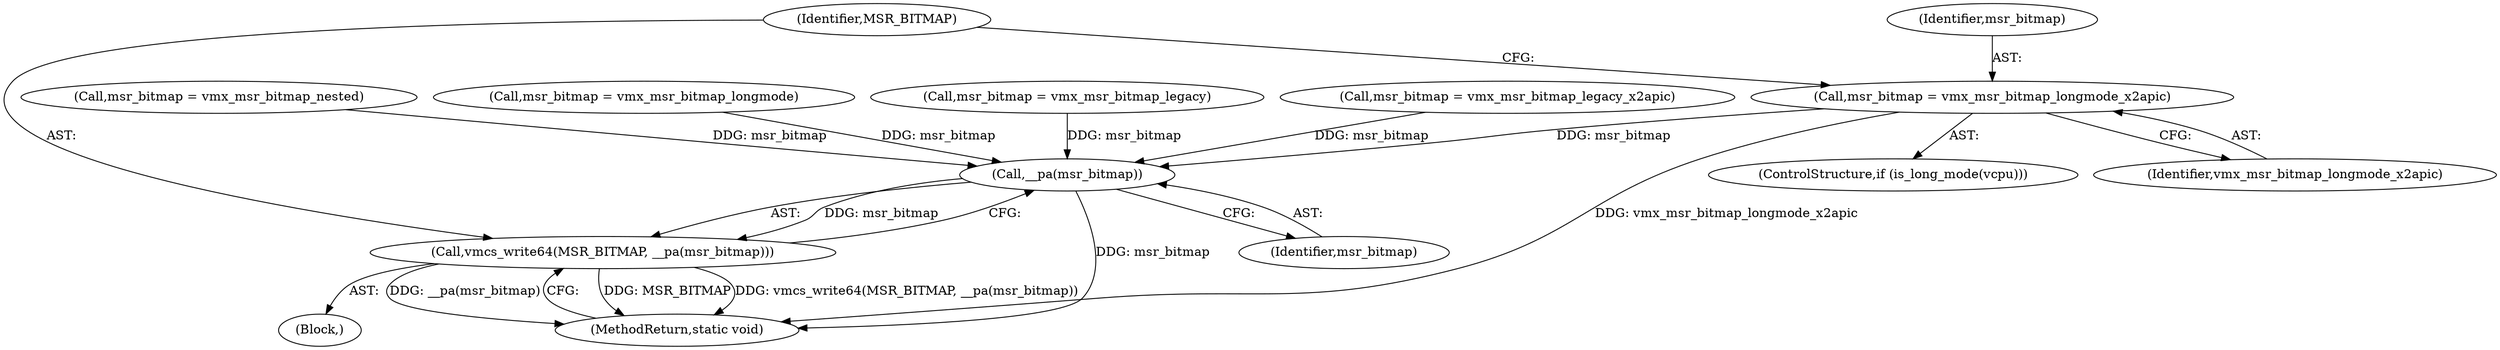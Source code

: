 digraph "0_linux_3ce424e45411cf5a13105e0386b6ecf6eeb4f66f_1@pointer" {
"1000122" [label="(Call,msr_bitmap = vmx_msr_bitmap_longmode_x2apic)"];
"1000143" [label="(Call,__pa(msr_bitmap))"];
"1000141" [label="(Call,vmcs_write64(MSR_BITMAP, __pa(msr_bitmap)))"];
"1000107" [label="(Call,msr_bitmap = vmx_msr_bitmap_nested)"];
"1000134" [label="(Call,msr_bitmap = vmx_msr_bitmap_longmode)"];
"1000144" [label="(Identifier,msr_bitmap)"];
"1000142" [label="(Identifier,MSR_BITMAP)"];
"1000122" [label="(Call,msr_bitmap = vmx_msr_bitmap_longmode_x2apic)"];
"1000119" [label="(ControlStructure,if (is_long_mode(vcpu)))"];
"1000143" [label="(Call,__pa(msr_bitmap))"];
"1000124" [label="(Identifier,vmx_msr_bitmap_longmode_x2apic)"];
"1000138" [label="(Call,msr_bitmap = vmx_msr_bitmap_legacy)"];
"1000102" [label="(Block,)"];
"1000141" [label="(Call,vmcs_write64(MSR_BITMAP, __pa(msr_bitmap)))"];
"1000126" [label="(Call,msr_bitmap = vmx_msr_bitmap_legacy_x2apic)"];
"1000145" [label="(MethodReturn,static void)"];
"1000123" [label="(Identifier,msr_bitmap)"];
"1000122" -> "1000119"  [label="AST: "];
"1000122" -> "1000124"  [label="CFG: "];
"1000123" -> "1000122"  [label="AST: "];
"1000124" -> "1000122"  [label="AST: "];
"1000142" -> "1000122"  [label="CFG: "];
"1000122" -> "1000145"  [label="DDG: vmx_msr_bitmap_longmode_x2apic"];
"1000122" -> "1000143"  [label="DDG: msr_bitmap"];
"1000143" -> "1000141"  [label="AST: "];
"1000143" -> "1000144"  [label="CFG: "];
"1000144" -> "1000143"  [label="AST: "];
"1000141" -> "1000143"  [label="CFG: "];
"1000143" -> "1000145"  [label="DDG: msr_bitmap"];
"1000143" -> "1000141"  [label="DDG: msr_bitmap"];
"1000107" -> "1000143"  [label="DDG: msr_bitmap"];
"1000126" -> "1000143"  [label="DDG: msr_bitmap"];
"1000134" -> "1000143"  [label="DDG: msr_bitmap"];
"1000138" -> "1000143"  [label="DDG: msr_bitmap"];
"1000141" -> "1000102"  [label="AST: "];
"1000142" -> "1000141"  [label="AST: "];
"1000145" -> "1000141"  [label="CFG: "];
"1000141" -> "1000145"  [label="DDG: MSR_BITMAP"];
"1000141" -> "1000145"  [label="DDG: vmcs_write64(MSR_BITMAP, __pa(msr_bitmap))"];
"1000141" -> "1000145"  [label="DDG: __pa(msr_bitmap)"];
}
